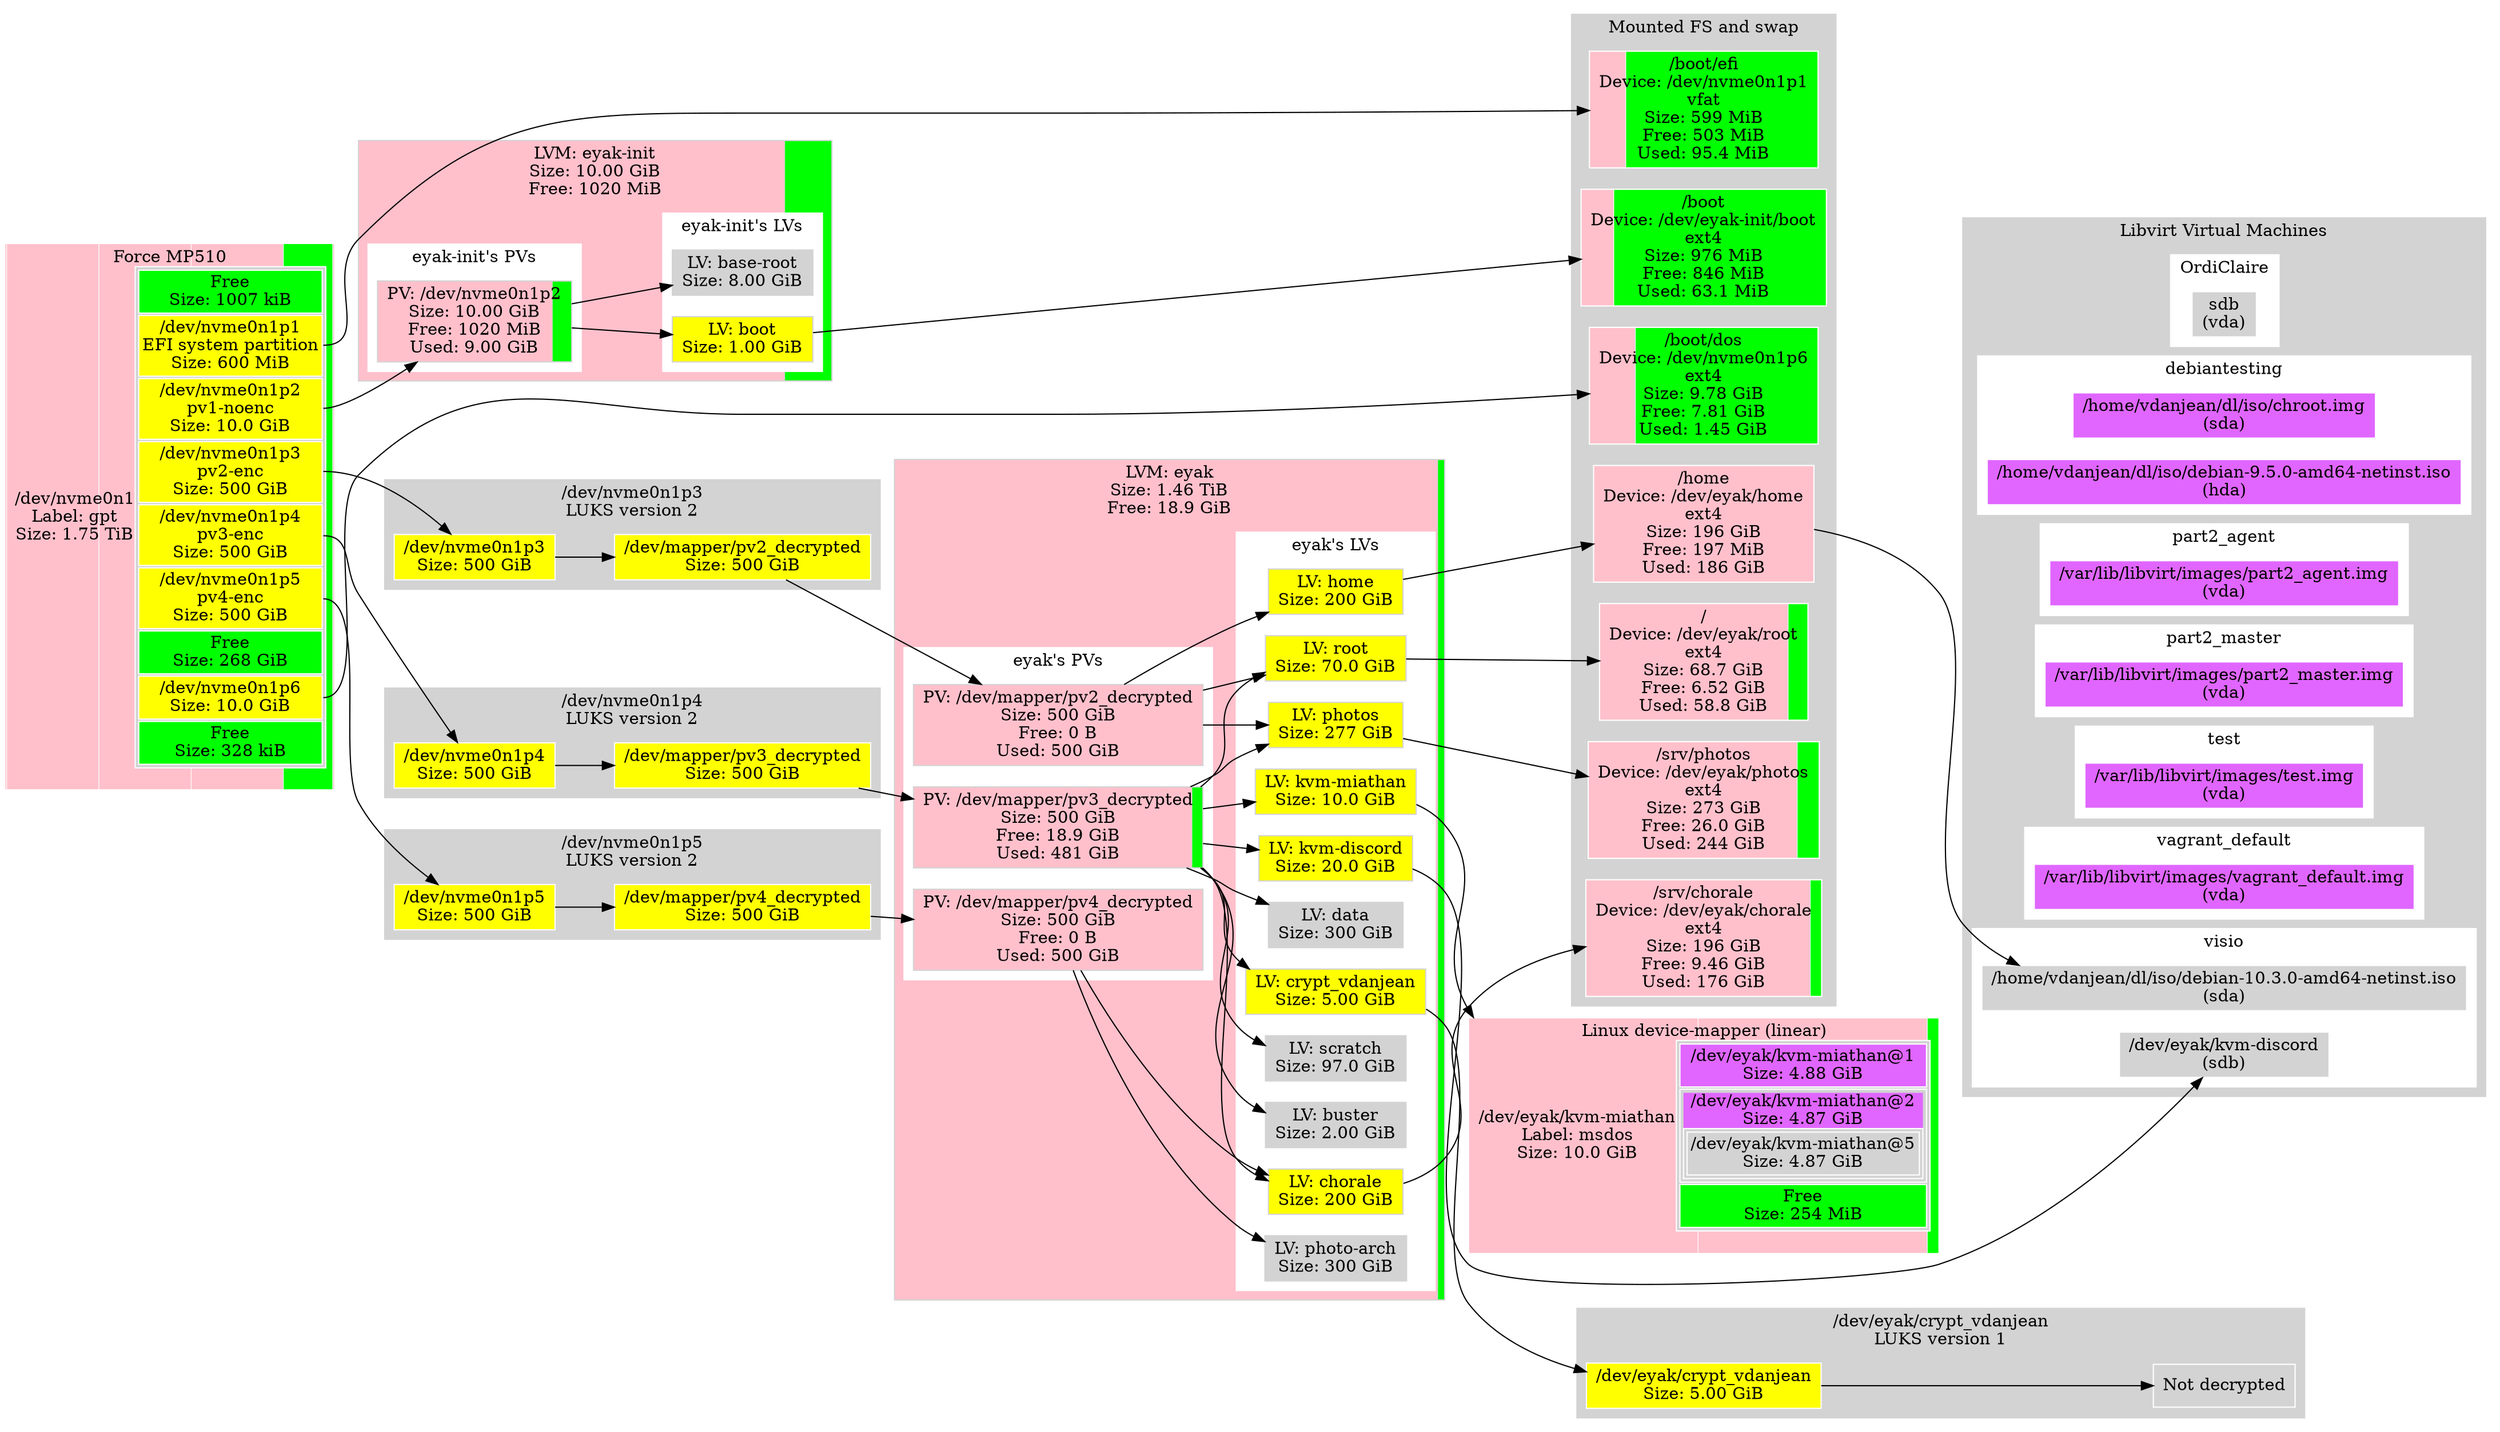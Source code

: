 digraph "machine"{
	rankdir=LR;
	{ "@Part: dm-8" [
		label=<<TABLE BORDER="0" CELLPADDING="0" CELLSPACING="0">
				<TR> <TD COLSPAN="2">Linux device-mapper (linear)</TD> </TR><TR><TD >/dev/eyak/kvm-miathan<BR/>Label: msdos<BR/>Size: 10.0 GiB</TD>    <TD BGCOLOR="lightgrey">
				<TABLE >
					<TR>
						<TD PORT="1" BGCOLOR="mediumorchid1">
						/dev/eyak/kvm-miathan@1<BR/>Size: 4.88 GiB
						</TD>
					</TR>
					<TR>
						<TD>
							<TABLE BORDER="0" CELLPADDING="0" CELLSPACING="0"><TR>
							<TD PORT="2" BGCOLOR="mediumorchid1">
							/dev/eyak/kvm-miathan@2<BR/>Size: 4.87 GiB
							</TD></TR><TR><TD>
							<TABLE >
								<TR>
									<TD PORT="5" BGCOLOR="lightgrey">
									/dev/eyak/kvm-miathan@5<BR/>Size: 4.87 GiB
									</TD>
								</TR>
							</TABLE>
							</TD></TR></TABLE>
						</TD>
					</TR>
					<TR>
						<TD bgcolor="green">
						Free<BR/>Size: 254 MiB
						</TD>
					</TR>
				</TABLE>
				</TD> </TR><TR> <TD COLSPAN="2"> </TD> </TR>
			</TABLE>
		>;
		// Style node
		color=white;
		fillcolor=lightgrey;
		shape="rectangle";
		style=striped;
		fillcolor="pink;0.487964:pink;0.487198:green;0.024832";
	]; }
	{ "@Part: nvme0n1" [
		label=<<TABLE BORDER="0" CELLPADDING="0" CELLSPACING="0">
				<TR> <TD COLSPAN="2">Force MP510</TD> </TR><TR><TD >/dev/nvme0n1<BR/>Label: gpt<BR/>Size: 1.75 TiB</TD>    <TD BGCOLOR="lightgrey">
				<TABLE >
					<TR>
						<TD bgcolor="green">
						Free<BR/>Size: 1007 kiB
						</TD>
					</TR>
					<TR>
						<TD PORT="1" BGCOLOR="yellow">
						/dev/nvme0n1p1<BR/>EFI system partition<BR/>Size: 600 MiB
						</TD>
					</TR>
					<TR>
						<TD PORT="2" BGCOLOR="yellow">
						/dev/nvme0n1p2<BR/>pv1-noenc<BR/>Size: 10.0 GiB
						</TD>
					</TR>
					<TR>
						<TD PORT="3" BGCOLOR="yellow">
						/dev/nvme0n1p3<BR/>pv2-enc<BR/>Size: 500 GiB
						</TD>
					</TR>
					<TR>
						<TD PORT="4" BGCOLOR="yellow">
						/dev/nvme0n1p4<BR/>pv3-enc<BR/>Size: 500 GiB
						</TD>
					</TR>
					<TR>
						<TD PORT="5" BGCOLOR="yellow">
						/dev/nvme0n1p5<BR/>pv4-enc<BR/>Size: 500 GiB
						</TD>
					</TR>
					<TR>
						<TD bgcolor="green">
						Free<BR/>Size: 268 GiB
						</TD>
					</TR>
					<TR>
						<TD PORT="6" BGCOLOR="yellow">
						/dev/nvme0n1p6<BR/>Size: 10.0 GiB
						</TD>
					</TR>
					<TR>
						<TD bgcolor="green">
						Free<BR/>Size: 328 kiB
						</TD>
					</TR>
				</TABLE>
				</TD> </TR><TR> <TD COLSPAN="2"> </TD> </TR>
			</TABLE>
		>;
		// Style node
		color=white;
		fillcolor=lightgrey;
		shape="rectangle";
		style=striped;
		fillcolor="green;0.000001:pink;0.000328:pink;0.005591:pink;0.279564:pink;0.279564:pink;0.279564:green;0.149796:pink;0.005591:green;0.000000";
	]; }
	subgraph "cluster_eyak" {
		style=filled;
		color=lightgrey;
		fillcolor=lightgrey;
		node [style=filled,color=lightgrey,fillcolor=lightgrey,shape=rectangle];
		subgraph "cluster_eyak@PV" {
			color=white;
			fillcolor=white;
			{ "LVM@eyak@PV@dm-2" [
				label="PV: /dev/mapper/pv2_decrypted\nSize: 500 GiB\nFree: 0 B\nUsed: 500 GiB";
				style=striped;fillcolor="pink;1.000000.2:green"
			]; }
			{ "LVM@eyak@PV@dm-4" [
				label="PV: /dev/mapper/pv3_decrypted\nSize: 500 GiB\nFree: 18.9 GiB\nUsed: 481 GiB";
				style=striped;fillcolor="pink;0.962116.2:green"
			]; }
			{ "LVM@eyak@PV@dm-13" [
				label="PV: /dev/mapper/pv4_decrypted\nSize: 500 GiB\nFree: 0 B\nUsed: 500 GiB";
				style=striped;fillcolor="pink;1.000000.2:green"
			]; }
			label="eyak's PVs";
		}
		subgraph "cluster_eyak@LV" {
			color=white;
			fillcolor=white;
			{ "dm-12" [
				label="LV: buster\nSize: 2.00 GiB";
				fillcolor="lightgrey"
			]; }
			{ "dm-15" [
				label="LV: chorale\nSize: 200 GiB";
				fillcolor="yellow"
			]; }
			{ "dm-7" [
				label="LV: crypt_vdanjean\nSize: 5.00 GiB";
				fillcolor="yellow"
			]; }
			{ "dm-9" [
				label="LV: data\nSize: 300 GiB";
				fillcolor="lightgrey"
			]; }
			{ "dm-3" [
				label="LV: home\nSize: 200 GiB";
				fillcolor="yellow"
			]; }
			{ "dm-11" [
				label="LV: kvm-discord\nSize: 20.0 GiB";
				fillcolor="yellow"
			]; }
			{ "dm-8" [
				label="LV: kvm-miathan\nSize: 10.0 GiB";
				fillcolor="yellow"
			]; }
			{ "dm-14" [
				label="LV: photo-arch\nSize: 300 GiB";
				fillcolor="lightgrey"
			]; }
			{ "dm-6" [
				label="LV: photos\nSize: 277 GiB";
				fillcolor="yellow"
			]; }
			{ "dm-5" [
				label="LV: root\nSize: 70.0 GiB";
				fillcolor="yellow"
			]; }
			{ "dm-10" [
				label="LV: scratch\nSize: 97.0 GiB";
				fillcolor="lightgrey"
			]; }
			label="eyak's LVs";
		}
		label="LVM: eyak\nSize: 1.46 TiB\nFree: 18.9 GiB";
		style=striped;fillcolor="pink;0.987372.2:green"
	}
	subgraph "cluster_eyak-init" {
		style=filled;
		color=lightgrey;
		fillcolor=lightgrey;
		node [style=filled,color=lightgrey,fillcolor=lightgrey,shape=rectangle];
		subgraph "cluster_eyak-init@PV" {
			color=white;
			fillcolor=white;
			{ "LVM@eyak-init@PV@nvme0n1p2" [
				label="PV: /dev/nvme0n1p2\nSize: 10.00 GiB\nFree: 1020 MiB\nUsed: 9.00 GiB";
				style=striped;fillcolor="pink;0.900352.2:green"
			]; }
			label="eyak-init's PVs";
		}
		subgraph "cluster_eyak-init@LV" {
			color=white;
			fillcolor=white;
			{ "dm-1" [
				label="LV: base-root\nSize: 8.00 GiB";
				fillcolor="lightgrey"
			]; }
			{ "dm-0" [
				label="LV: boot\nSize: 1.00 GiB";
				fillcolor="yellow"
			]; }
			label="eyak-init's LVs";
		}
		label="LVM: eyak-init\nSize: 10.00 GiB\nFree: 1020 MiB";
		style=striped;fillcolor="pink;0.900352.2:green"
	}
	subgraph "cluster_@LUKS@dm-7" {
		style=filled;
		color=lightgrey;
		fillcolor=lightgrey;
		node [style=filled,color=white,fillcolor=lightgrey,shape=rectangle];
		{ "@LUKS@dm-7@dm-7" [
			label="/dev/eyak/crypt_vdanjean\nSize: 5.00 GiB";
			fillcolor="yellow"
		]; }
		{ "@LUKS@dm-7@@" [
			label="Not decrypted";
		]; }
		label="/dev/eyak/crypt_vdanjean\nLUKS version 1";
	}
	subgraph "cluster_@LUKS@nvme0n1p3" {
		style=filled;
		color=lightgrey;
		fillcolor=lightgrey;
		node [style=filled,color=white,fillcolor=lightgrey,shape=rectangle];
		{ "@LUKS@nvme0n1p3@nvme0n1p3" [
			label="/dev/nvme0n1p3\nSize: 500 GiB";
			fillcolor="yellow"
		]; }
		{ "dm-2" [
			label="/dev/mapper/pv2_decrypted\nSize: 500 GiB";
			fillcolor="yellow"
		]; }
		label="/dev/nvme0n1p3\nLUKS version 2";
	}
	subgraph "cluster_@LUKS@nvme0n1p4" {
		style=filled;
		color=lightgrey;
		fillcolor=lightgrey;
		node [style=filled,color=white,fillcolor=lightgrey,shape=rectangle];
		{ "@LUKS@nvme0n1p4@nvme0n1p4" [
			label="/dev/nvme0n1p4\nSize: 500 GiB";
			fillcolor="yellow"
		]; }
		{ "dm-4" [
			label="/dev/mapper/pv3_decrypted\nSize: 500 GiB";
			fillcolor="yellow"
		]; }
		label="/dev/nvme0n1p4\nLUKS version 2";
	}
	subgraph "cluster_@LUKS@nvme0n1p5" {
		style=filled;
		color=lightgrey;
		fillcolor=lightgrey;
		node [style=filled,color=white,fillcolor=lightgrey,shape=rectangle];
		{ "@LUKS@nvme0n1p5@nvme0n1p5" [
			label="/dev/nvme0n1p5\nSize: 500 GiB";
			fillcolor="yellow"
		]; }
		{ "dm-13" [
			label="/dev/mapper/pv4_decrypted\nSize: 500 GiB";
			fillcolor="yellow"
		]; }
		label="/dev/nvme0n1p5\nLUKS version 2";
	}
	subgraph "cluster_@FS" {
		style=filled;
		color=lightgrey;
		fillcolor=lightgrey;
		node [style=filled,color=white,fillcolor=lightgrey,shape=rectangle];
		{ "@FS@/boot" [
			label="/boot\nDevice: /dev/eyak-init/boot\next4\nSize: 976 MiB\nFree: 846 MiB\nUsed: 63.1 MiB";
			style=striped;fillcolor="pink;0.133515.2:green"
		]; }
		{ "@FS@/srv/chorale" [
			label="/srv/chorale\nDevice: /dev/eyak/chorale\next4\nSize: 196 GiB\nFree: 9.46 GiB\nUsed: 176 GiB";
			style=striped;fillcolor="pink;0.951683.2:green"
		]; }
		{ "@FS@/home" [
			label="/home\nDevice: /dev/eyak/home\next4\nSize: 196 GiB\nFree: 197 MiB\nUsed: 186 GiB";
			style=striped;fillcolor="pink;0.999017.2:green"
		]; }
		{ "@FS@/srv/photos" [
			label="/srv/photos\nDevice: /dev/eyak/photos\next4\nSize: 273 GiB\nFree: 26.0 GiB\nUsed: 244 GiB";
			style=striped;fillcolor="pink;0.904696.2:green"
		]; }
		{ "@FS@/" [
			label="/\nDevice: /dev/eyak/root\next4\nSize: 68.7 GiB\nFree: 6.52 GiB\nUsed: 58.8 GiB";
			style=striped;fillcolor="pink;0.904970.2:green"
		]; }
		{ "@FS@/boot/efi" [
			label="/boot/efi\nDevice: /dev/nvme0n1p1\nvfat\nSize: 599 MiB\nFree: 503 MiB\nUsed: 95.4 MiB";
			style=striped;fillcolor="pink;0.159267.2:green"
		]; }
		{ "@FS@/boot/dos" [
			label="/boot/dos\nDevice: /dev/nvme0n1p6\next4\nSize: 9.78 GiB\nFree: 7.81 GiB\nUsed: 1.45 GiB";
			style=striped;fillcolor="pink;0.201017.2:green"
		]; }
		label="Mounted FS and swap";
	}
	subgraph "cluster_@libvirt" {
		style=filled;
		color=lightgrey;
		fillcolor=lightgrey;
		node [style=filled,color=white,fillcolor=lightgrey,shape=rectangle];
		subgraph "cluster_@libvirt@OrdiClaire" {
			color=white;
			fillcolor=white;
			{ "@libvirt@OrdiClaire@sdb" [
				label="sdb\n(vda)";
			]; }
			label="OrdiClaire";
		}
		subgraph "cluster_@libvirt@arm-aramis" {
			color=white;
			fillcolor=white;
			label="arm-aramis";
		}
		subgraph "cluster_@libvirt@debiantesting" {
			color=white;
			fillcolor=white;
			{ "@libvirt@debiantesting@/home/vdanjean/dl/iso/chroot.img" [
				label="/home/vdanjean/dl/iso/chroot.img\n(sda)";
				fillcolor=mediumorchid1
			]; }
			{ "@libvirt@debiantesting@/home/vdanjean/dl/iso/debian-9.5.0-amd64-netinst.iso" [
				label="/home/vdanjean/dl/iso/debian-9.5.0-amd64-netinst.iso\n(hda)";
				fillcolor=mediumorchid1
			]; }
			label="debiantesting";
		}
		subgraph "cluster_@libvirt@part2_agent" {
			color=white;
			fillcolor=white;
			{ "@libvirt@part2_agent@/var/lib/libvirt/images/part2_agent.img" [
				label="/var/lib/libvirt/images/part2_agent.img\n(vda)";
				fillcolor=mediumorchid1
			]; }
			label="part2_agent";
		}
		subgraph "cluster_@libvirt@part2_master" {
			color=white;
			fillcolor=white;
			{ "@libvirt@part2_master@/var/lib/libvirt/images/part2_master.img" [
				label="/var/lib/libvirt/images/part2_master.img\n(vda)";
				fillcolor=mediumorchid1
			]; }
			label="part2_master";
		}
		subgraph "cluster_@libvirt@test" {
			color=white;
			fillcolor=white;
			{ "@libvirt@test@/var/lib/libvirt/images/test.img" [
				label="/var/lib/libvirt/images/test.img\n(vda)";
				fillcolor=mediumorchid1
			]; }
			label="test";
		}
		subgraph "cluster_@libvirt@vagrant_default" {
			color=white;
			fillcolor=white;
			{ "@libvirt@vagrant_default@/var/lib/libvirt/images/vagrant_default.img" [
				label="/var/lib/libvirt/images/vagrant_default.img\n(vda)";
				fillcolor=mediumorchid1
			]; }
			label="vagrant_default";
		}
		subgraph "cluster_@libvirt@visio" {
			color=white;
			fillcolor=white;
			{ "@libvirt@visio@dm-11" [
				label="/dev/eyak/kvm-discord\n(sdb)";
			]; }
			{ "@libvirt@visio@/home/vdanjean/dl/iso/debian-10.3.0-amd64-netinst.iso" [
				label="/home/vdanjean/dl/iso/debian-10.3.0-amd64-netinst.iso\n(sda)";
			]; }
			label="visio";
		}
		label="Libvirt Virtual Machines";
	}
	// Links from LVM VG: eyak
	"LVM@eyak@PV@dm-4" -> "dm-12"
	"LVM@eyak@PV@dm-13" -> "dm-15"
	"LVM@eyak@PV@dm-4" -> "dm-15"
	"LVM@eyak@PV@dm-4" -> "dm-7"
	"LVM@eyak@PV@dm-4" -> "dm-9"
	"LVM@eyak@PV@dm-2" -> "dm-3"
	"LVM@eyak@PV@dm-4" -> "dm-11"
	"LVM@eyak@PV@dm-4" -> "dm-8"
	"LVM@eyak@PV@dm-13" -> "dm-14"
	"LVM@eyak@PV@dm-2" -> "dm-6"
	"LVM@eyak@PV@dm-4" -> "dm-6"
	"LVM@eyak@PV@dm-2" -> "dm-5"
	"LVM@eyak@PV@dm-4" -> "dm-5"
	"LVM@eyak@PV@dm-4" -> "dm-10"
	// Links from LVM VG: eyak-init
	"LVM@eyak-init@PV@nvme0n1p2" -> "dm-1"
	"LVM@eyak-init@PV@nvme0n1p2" -> "dm-0"
	// Links from LUKS: /dev/eyak/crypt_vdanjean
	"@LUKS@dm-7@dm-7" -> "@LUKS@dm-7@@"
	// Links from LUKS: /dev/nvme0n1p3
	"@LUKS@nvme0n1p3@nvme0n1p3" -> "dm-2"
	// Links from LUKS: /dev/nvme0n1p4
	"@LUKS@nvme0n1p4@nvme0n1p4" -> "dm-4"
	// Links from LUKS: /dev/nvme0n1p5
	"@LUKS@nvme0n1p5@nvme0n1p5" -> "dm-13"
	// Links for @Part: dm-8
	"dm-8" -> "@Part: dm-8"
	// Links for LVM@eyak@PV@dm-2
	"dm-2" -> "LVM@eyak@PV@dm-2"
	// Links for LVM@eyak@PV@dm-4
	"dm-4" -> "LVM@eyak@PV@dm-4"
	// Links for LVM@eyak@PV@dm-13
	"dm-13" -> "LVM@eyak@PV@dm-13"
	// Links for LVM@eyak-init@PV@nvme0n1p2
	"@Part: nvme0n1":"2" -> "LVM@eyak-init@PV@nvme0n1p2"
	// Links for @LUKS@dm-7@dm-7
	"dm-7" -> "@LUKS@dm-7@dm-7"
	// Links for @LUKS@nvme0n1p3@nvme0n1p3
	"@Part: nvme0n1":"3" -> "@LUKS@nvme0n1p3@nvme0n1p3"
	// Links for @LUKS@nvme0n1p4@nvme0n1p4
	"@Part: nvme0n1":"4" -> "@LUKS@nvme0n1p4@nvme0n1p4"
	// Links for @LUKS@nvme0n1p5@nvme0n1p5
	"@Part: nvme0n1":"5" -> "@LUKS@nvme0n1p5@nvme0n1p5"
	// Links for @FS@/boot
	"dm-0" -> "@FS@/boot"
	// Links for @FS@/srv/chorale
	"dm-15" -> "@FS@/srv/chorale"
	// Links for @FS@/home
	"dm-3" -> "@FS@/home"
	// Links for @FS@/srv/photos
	"dm-6" -> "@FS@/srv/photos"
	// Links for @FS@/
	"dm-5" -> "@FS@/"
	// Links for @FS@/boot/efi
	"@Part: nvme0n1":"1" -> "@FS@/boot/efi"
	// Links for @FS@/boot/dos
	"@Part: nvme0n1":"6" -> "@FS@/boot/dos"
	// Links for @libvirt@visio@dm-11
	"dm-11" -> "@libvirt@visio@dm-11"
	// Links for @libvirt@visio@/home/vdanjean/dl/iso/debian-10.3.0-amd64-netinst.iso
	"@FS@/home" -> "@libvirt@visio@/home/vdanjean/dl/iso/debian-10.3.0-amd64-netinst.iso"
}
